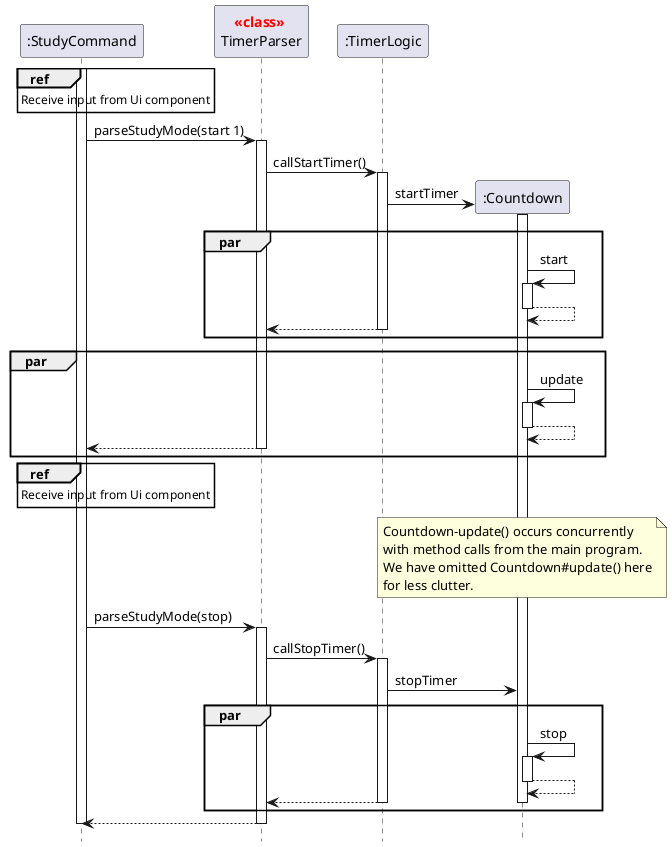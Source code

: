 @startuml

hide footbox
participant StudyCommand as ":StudyCommand"
participant Parser as "<font color=red>**<<class>>** \nTimerParser"
participant TimerLogic as ":TimerLogic"
participant Timer as ":Countdown"

activate StudyCommand
ref over StudyCommand
Receive input from Ui component
end

StudyCommand -> Parser: parseStudyMode(start 1)
activate Parser

Parser -> TimerLogic: callStartTimer()
activate TimerLogic

create Timer
TimerLogic -> Timer: startTimer
activate Timer

par
Timer -> Timer: start
activate Timer
Timer --> Timer
deactivate Timer

TimerLogic --> Parser
deactivate TimerLogic
end

par
Timer -> Timer: update
activate Timer
Timer --> Timer
deactivate Timer
Parser --> StudyCommand
deactivate Parser
end

ref over StudyCommand
Receive input from Ui component
end

note over Timer
Countdown-update() occurs concurrently
with method calls from the main program.
We have omitted Countdown#update() here
for less clutter.
end note

StudyCommand -> Parser: parseStudyMode(stop)
activate Parser

Parser -> TimerLogic: callStopTimer()
activate TimerLogic

TimerLogic -> Timer: stopTimer

par
Timer -> Timer: stop
activate Timer
Timer --> Timer
deactivate Timer

TimerLogic --> Parser
deactivate Timer
deactivate TimerLogic
end

Parser --> StudyCommand
deactivate Parser

deactivate StudyCommand
@enduml